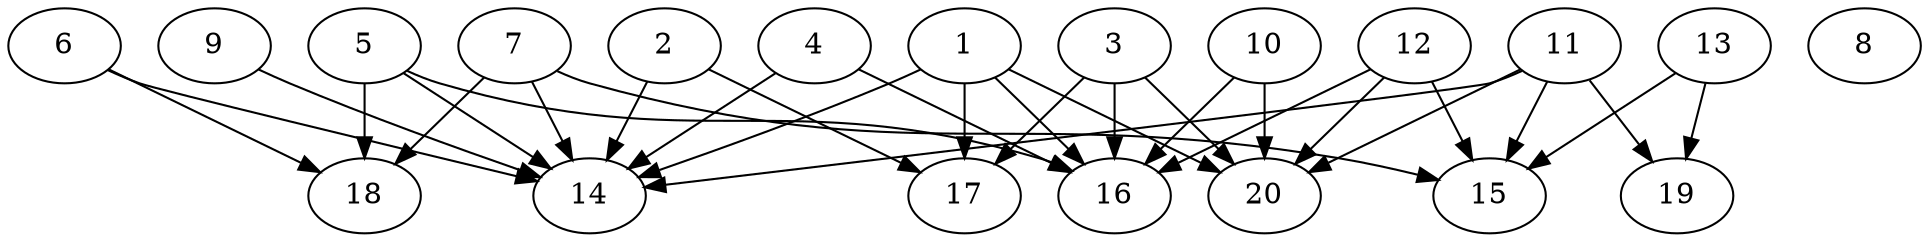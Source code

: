 // DAG automatically generated by daggen at Wed Jul 24 21:21:54 2019
// ./daggen --dot -n 20 --ccr 0.3 --fat 0.8 --regular 0.5 --density 0.6 --mindata 5242880 --maxdata 52428800 
digraph G {
  1 [size="122023253", alpha="0.02", expect_size="36606976"] 
  1 -> 14 [size ="36606976"]
  1 -> 16 [size ="36606976"]
  1 -> 17 [size ="36606976"]
  1 -> 20 [size ="36606976"]
  2 [size="134314667", alpha="0.09", expect_size="40294400"] 
  2 -> 14 [size ="40294400"]
  2 -> 17 [size ="40294400"]
  3 [size="130996907", alpha="0.18", expect_size="39299072"] 
  3 -> 16 [size ="39299072"]
  3 -> 17 [size ="39299072"]
  3 -> 20 [size ="39299072"]
  4 [size="79732053", alpha="0.14", expect_size="23919616"] 
  4 -> 14 [size ="23919616"]
  4 -> 16 [size ="23919616"]
  5 [size="55040000", alpha="0.00", expect_size="16512000"] 
  5 -> 14 [size ="16512000"]
  5 -> 16 [size ="16512000"]
  5 -> 18 [size ="16512000"]
  6 [size="59525120", alpha="0.06", expect_size="17857536"] 
  6 -> 14 [size ="17857536"]
  6 -> 18 [size ="17857536"]
  7 [size="138506240", alpha="0.07", expect_size="41551872"] 
  7 -> 14 [size ="41551872"]
  7 -> 15 [size ="41551872"]
  7 -> 18 [size ="41551872"]
  8 [size="96406187", alpha="0.13", expect_size="28921856"] 
  9 [size="105789440", alpha="0.20", expect_size="31736832"] 
  9 -> 14 [size ="31736832"]
  10 [size="147244373", alpha="0.16", expect_size="44173312"] 
  10 -> 16 [size ="44173312"]
  10 -> 20 [size ="44173312"]
  11 [size="110110720", alpha="0.05", expect_size="33033216"] 
  11 -> 14 [size ="33033216"]
  11 -> 15 [size ="33033216"]
  11 -> 19 [size ="33033216"]
  11 -> 20 [size ="33033216"]
  12 [size="129532587", alpha="0.10", expect_size="38859776"] 
  12 -> 15 [size ="38859776"]
  12 -> 16 [size ="38859776"]
  12 -> 20 [size ="38859776"]
  13 [size="45015040", alpha="0.18", expect_size="13504512"] 
  13 -> 15 [size ="13504512"]
  13 -> 19 [size ="13504512"]
  14 [size="27118933", alpha="0.01", expect_size="8135680"] 
  15 [size="135519573", alpha="0.11", expect_size="40655872"] 
  16 [size="137031680", alpha="0.13", expect_size="41109504"] 
  17 [size="24197120", alpha="0.15", expect_size="7259136"] 
  18 [size="79592107", alpha="0.05", expect_size="23877632"] 
  19 [size="23678293", alpha="0.04", expect_size="7103488"] 
  20 [size="20725760", alpha="0.17", expect_size="6217728"] 
}
